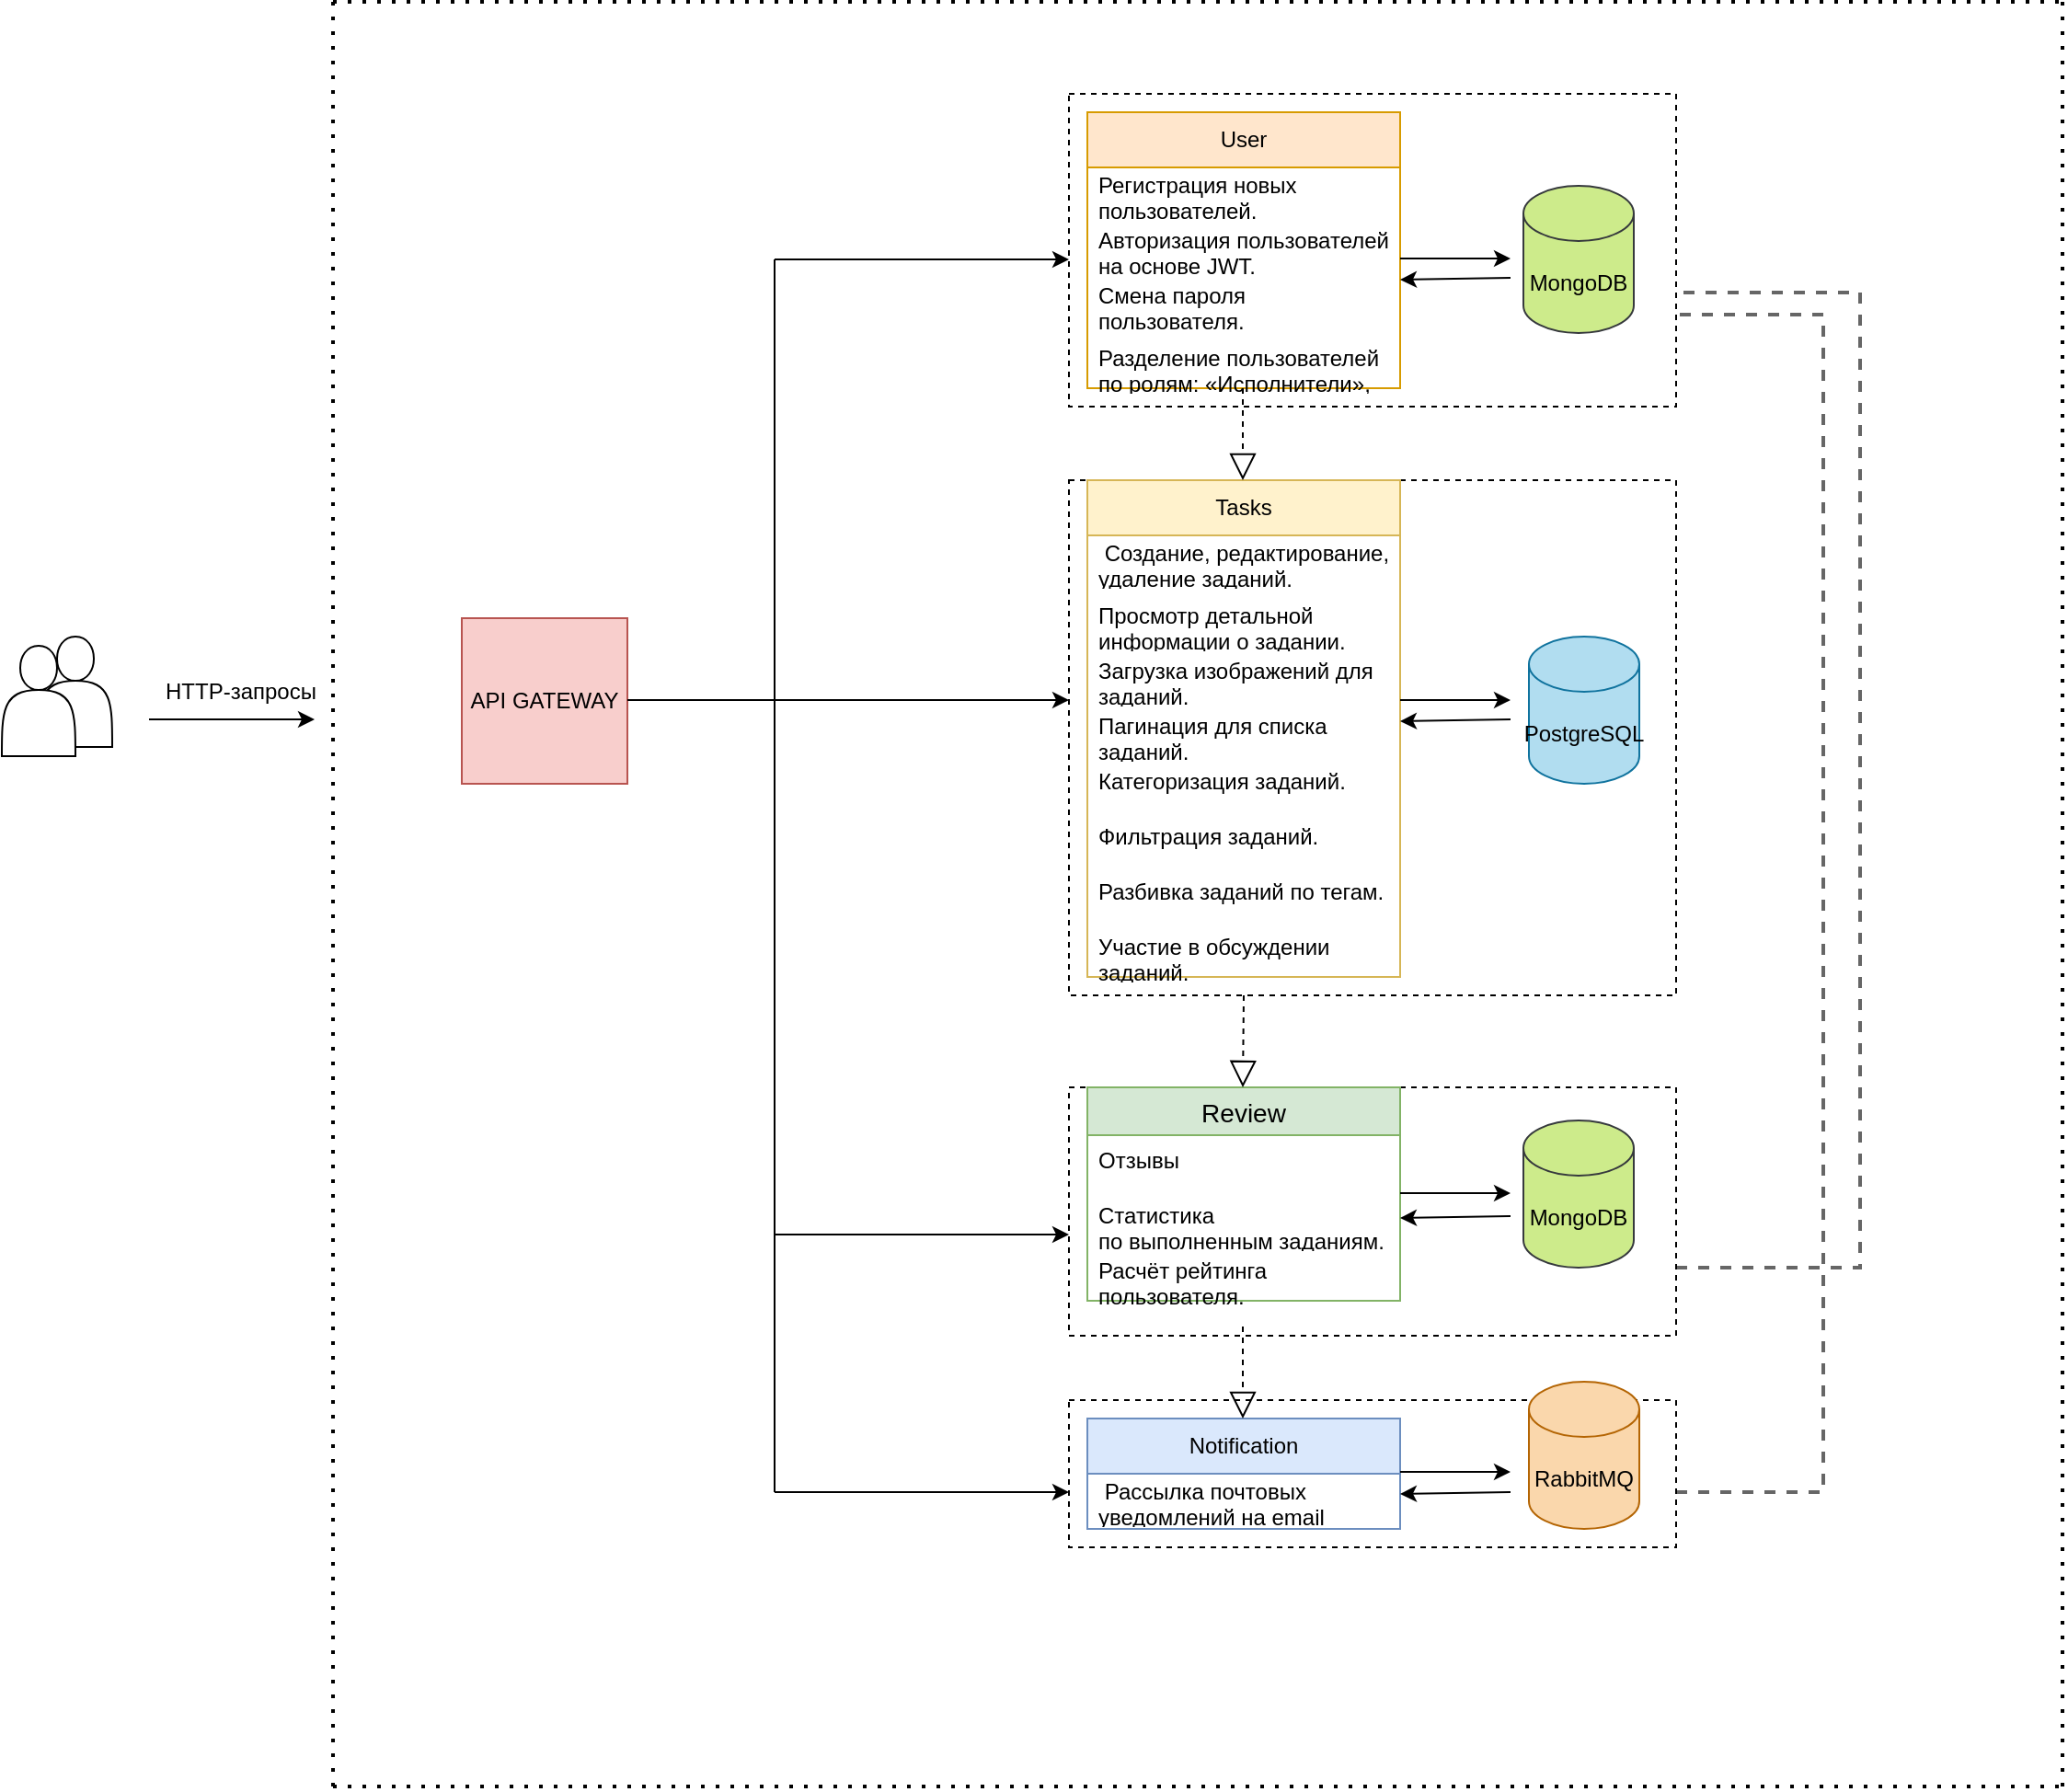 <mxfile version="21.0.8" type="device"><diagram name="Страница 1" id="S5I4MgPSoBJhPXdxnbfG"><mxGraphModel dx="2901" dy="1067" grid="1" gridSize="10" guides="1" tooltips="1" connect="1" arrows="1" fold="1" page="1" pageScale="1" pageWidth="827" pageHeight="1169" math="0" shadow="0"><root><mxCell id="0"/><mxCell id="1" parent="0"/><mxCell id="qtnn5yiQqdt-8949Kgfr-95" value="" style="rounded=0;whiteSpace=wrap;html=1;dashed=1;" vertex="1" parent="1"><mxGeometry x="520" y="790" width="330" height="80" as="geometry"/></mxCell><mxCell id="qtnn5yiQqdt-8949Kgfr-93" value="" style="rounded=0;whiteSpace=wrap;html=1;dashed=1;" vertex="1" parent="1"><mxGeometry x="520" y="620" width="330" height="135" as="geometry"/></mxCell><mxCell id="qtnn5yiQqdt-8949Kgfr-94" value="" style="rounded=0;whiteSpace=wrap;html=1;dashed=1;" vertex="1" parent="1"><mxGeometry x="520" y="80" width="330" height="170" as="geometry"/></mxCell><mxCell id="qtnn5yiQqdt-8949Kgfr-92" value="" style="rounded=0;whiteSpace=wrap;html=1;dashed=1;" vertex="1" parent="1"><mxGeometry x="520" y="290" width="330" height="280" as="geometry"/></mxCell><mxCell id="qtnn5yiQqdt-8949Kgfr-2" value="User" style="swimlane;fontStyle=0;childLayout=stackLayout;horizontal=1;startSize=30;horizontalStack=0;resizeParent=1;resizeParentMax=0;resizeLast=0;collapsible=1;marginBottom=0;whiteSpace=wrap;html=1;points=[[0,0,0,0,0],[0,0.25,0,0,0],[0,0.5,0,0,0],[0,0.75,0,0,0],[0,1,0,0,0],[0.25,0,0,0,0],[0.25,1,0,0,0],[0.5,0,0,0,0],[0.5,1,0,0,0],[0.75,0,0,0,0],[0.75,1,0,0,0],[1,0,0,0,0],[1,0.25,0,0,0],[1,0.5,0,0,0],[1,0.75,0,0,0],[1,1,0,0,0]];fillColor=#ffe6cc;strokeColor=#d79b00;" vertex="1" parent="1"><mxGeometry x="530" y="90" width="170" height="150" as="geometry"/></mxCell><mxCell id="qtnn5yiQqdt-8949Kgfr-3" value="Регистрация новых пользователей." style="text;strokeColor=none;fillColor=none;align=left;verticalAlign=middle;spacingLeft=4;spacingRight=4;overflow=hidden;points=[[0,0.5],[1,0.5]];portConstraint=eastwest;rotatable=0;whiteSpace=wrap;html=1;" vertex="1" parent="qtnn5yiQqdt-8949Kgfr-2"><mxGeometry y="30" width="170" height="30" as="geometry"/></mxCell><mxCell id="qtnn5yiQqdt-8949Kgfr-4" value="Авторизация пользователей на&amp;nbsp;основе JWT." style="text;strokeColor=none;fillColor=none;align=left;verticalAlign=middle;spacingLeft=4;spacingRight=4;overflow=hidden;points=[[0,0.5],[1,0.5]];portConstraint=eastwest;rotatable=0;whiteSpace=wrap;html=1;" vertex="1" parent="qtnn5yiQqdt-8949Kgfr-2"><mxGeometry y="60" width="170" height="30" as="geometry"/></mxCell><mxCell id="qtnn5yiQqdt-8949Kgfr-5" value="Смена пароля пользователя.&lt;br&gt;&lt;br&gt;" style="text;strokeColor=none;fillColor=none;align=left;verticalAlign=middle;spacingLeft=4;spacingRight=4;overflow=hidden;points=[[0,0.5],[1,0.5]];portConstraint=eastwest;rotatable=0;whiteSpace=wrap;html=1;" vertex="1" parent="qtnn5yiQqdt-8949Kgfr-2"><mxGeometry y="90" width="170" height="30" as="geometry"/></mxCell><mxCell id="qtnn5yiQqdt-8949Kgfr-34" value="Разделение пользователей по&amp;nbsp;ролям: «Исполнители», «Заказчики»." style="text;strokeColor=none;fillColor=none;spacingLeft=4;spacingRight=4;overflow=hidden;rotatable=0;points=[[0,0.5],[1,0.5]];portConstraint=eastwest;fontSize=12;whiteSpace=wrap;html=1;" vertex="1" parent="qtnn5yiQqdt-8949Kgfr-2"><mxGeometry y="120" width="170" height="30" as="geometry"/></mxCell><mxCell id="qtnn5yiQqdt-8949Kgfr-6" value="Notification" style="swimlane;fontStyle=0;childLayout=stackLayout;horizontal=1;startSize=30;horizontalStack=0;resizeParent=1;resizeParentMax=0;resizeLast=0;collapsible=1;marginBottom=0;whiteSpace=wrap;html=1;fillColor=#dae8fc;strokeColor=#6c8ebf;" vertex="1" parent="1"><mxGeometry x="530" y="800" width="170" height="60" as="geometry"/></mxCell><mxCell id="qtnn5yiQqdt-8949Kgfr-7" value="&amp;nbsp;Рассылка почтовых уведомлений на&amp;nbsp;email о&amp;nbsp;появлении новых заданий." style="text;strokeColor=none;fillColor=none;align=left;verticalAlign=middle;spacingLeft=4;spacingRight=4;overflow=hidden;points=[[0,0.5],[1,0.5]];portConstraint=eastwest;rotatable=0;whiteSpace=wrap;html=1;" vertex="1" parent="qtnn5yiQqdt-8949Kgfr-6"><mxGeometry y="30" width="170" height="30" as="geometry"/></mxCell><mxCell id="qtnn5yiQqdt-8949Kgfr-10" value="" style="endArrow=classic;html=1;rounded=0;" edge="1" parent="1"><mxGeometry width="50" height="50" relative="1" as="geometry"><mxPoint x="20" y="420" as="sourcePoint"/><mxPoint x="110" y="420" as="targetPoint"/></mxGeometry></mxCell><mxCell id="qtnn5yiQqdt-8949Kgfr-11" value="Tasks" style="swimlane;fontStyle=0;childLayout=stackLayout;horizontal=1;startSize=30;horizontalStack=0;resizeParent=1;resizeParentMax=0;resizeLast=0;collapsible=1;marginBottom=0;whiteSpace=wrap;html=1;fillColor=#fff2cc;strokeColor=#d6b656;" vertex="1" parent="1"><mxGeometry x="530" y="290" width="170" height="270" as="geometry"/></mxCell><mxCell id="qtnn5yiQqdt-8949Kgfr-13" value="&amp;nbsp;Создание, редактирование, удаление заданий." style="text;strokeColor=none;fillColor=none;align=left;verticalAlign=middle;spacingLeft=4;spacingRight=4;overflow=hidden;points=[[0,0.5],[1,0.5]];portConstraint=eastwest;rotatable=0;whiteSpace=wrap;html=1;" vertex="1" parent="qtnn5yiQqdt-8949Kgfr-11"><mxGeometry y="30" width="170" height="30" as="geometry"/></mxCell><mxCell id="qtnn5yiQqdt-8949Kgfr-36" value="Просмотр детальной информации о&amp;nbsp;задании." style="text;strokeColor=none;fillColor=none;spacingLeft=4;spacingRight=4;overflow=hidden;rotatable=0;points=[[0,0.5],[1,0.5]];portConstraint=eastwest;fontSize=12;whiteSpace=wrap;html=1;" vertex="1" parent="qtnn5yiQqdt-8949Kgfr-11"><mxGeometry y="60" width="170" height="30" as="geometry"/></mxCell><mxCell id="qtnn5yiQqdt-8949Kgfr-37" value="Загрузка изображений для заданий." style="text;strokeColor=none;fillColor=none;spacingLeft=4;spacingRight=4;overflow=hidden;rotatable=0;points=[[0,0.5],[1,0.5]];portConstraint=eastwest;fontSize=12;whiteSpace=wrap;html=1;" vertex="1" parent="qtnn5yiQqdt-8949Kgfr-11"><mxGeometry y="90" width="170" height="30" as="geometry"/></mxCell><mxCell id="qtnn5yiQqdt-8949Kgfr-39" value="Пагинация для списка заданий." style="text;strokeColor=none;fillColor=none;spacingLeft=4;spacingRight=4;overflow=hidden;rotatable=0;points=[[0,0.5],[1,0.5]];portConstraint=eastwest;fontSize=12;whiteSpace=wrap;html=1;" vertex="1" parent="qtnn5yiQqdt-8949Kgfr-11"><mxGeometry y="120" width="170" height="30" as="geometry"/></mxCell><mxCell id="qtnn5yiQqdt-8949Kgfr-40" value="Категоризация заданий." style="text;strokeColor=none;fillColor=none;spacingLeft=4;spacingRight=4;overflow=hidden;rotatable=0;points=[[0,0.5],[1,0.5]];portConstraint=eastwest;fontSize=12;whiteSpace=wrap;html=1;" vertex="1" parent="qtnn5yiQqdt-8949Kgfr-11"><mxGeometry y="150" width="170" height="30" as="geometry"/></mxCell><mxCell id="qtnn5yiQqdt-8949Kgfr-41" value="Фильтрация заданий." style="text;strokeColor=none;fillColor=none;spacingLeft=4;spacingRight=4;overflow=hidden;rotatable=0;points=[[0,0.5],[1,0.5]];portConstraint=eastwest;fontSize=12;whiteSpace=wrap;html=1;" vertex="1" parent="qtnn5yiQqdt-8949Kgfr-11"><mxGeometry y="180" width="170" height="30" as="geometry"/></mxCell><mxCell id="qtnn5yiQqdt-8949Kgfr-42" value="Разбивка заданий по&amp;nbsp;тегам." style="text;strokeColor=none;fillColor=none;spacingLeft=4;spacingRight=4;overflow=hidden;rotatable=0;points=[[0,0.5],[1,0.5]];portConstraint=eastwest;fontSize=12;whiteSpace=wrap;html=1;" vertex="1" parent="qtnn5yiQqdt-8949Kgfr-11"><mxGeometry y="210" width="170" height="30" as="geometry"/></mxCell><mxCell id="qtnn5yiQqdt-8949Kgfr-52" value="Участие в&amp;nbsp;обсуждении заданий." style="text;strokeColor=none;fillColor=none;spacingLeft=4;spacingRight=4;overflow=hidden;rotatable=0;points=[[0,0.5],[1,0.5]];portConstraint=eastwest;fontSize=12;whiteSpace=wrap;html=1;" vertex="1" parent="qtnn5yiQqdt-8949Kgfr-11"><mxGeometry y="240" width="170" height="30" as="geometry"/></mxCell><mxCell id="qtnn5yiQqdt-8949Kgfr-15" value="HTTP-запросы" style="text;strokeColor=none;align=center;fillColor=none;html=1;verticalAlign=middle;whiteSpace=wrap;rounded=0;" vertex="1" parent="1"><mxGeometry x="20" y="390" width="100" height="30" as="geometry"/></mxCell><mxCell id="qtnn5yiQqdt-8949Kgfr-17" value="API GATEWAY" style="whiteSpace=wrap;html=1;aspect=fixed;fillColor=#f8cecc;strokeColor=#b85450;" vertex="1" parent="1"><mxGeometry x="190" y="365" width="90" height="90" as="geometry"/></mxCell><mxCell id="qtnn5yiQqdt-8949Kgfr-44" value="Review" style="swimlane;fontStyle=0;childLayout=stackLayout;horizontal=1;startSize=26;horizontalStack=0;resizeParent=1;resizeParentMax=0;resizeLast=0;collapsible=1;marginBottom=0;align=center;fontSize=14;fillColor=#d5e8d4;strokeColor=#82b366;" vertex="1" parent="1"><mxGeometry x="530" y="620" width="170" height="116" as="geometry"/></mxCell><mxCell id="qtnn5yiQqdt-8949Kgfr-45" value="Отзывы" style="text;strokeColor=none;fillColor=none;spacingLeft=4;spacingRight=4;overflow=hidden;rotatable=0;points=[[0,0.5],[1,0.5]];portConstraint=eastwest;fontSize=12;whiteSpace=wrap;html=1;" vertex="1" parent="qtnn5yiQqdt-8949Kgfr-44"><mxGeometry y="26" width="170" height="30" as="geometry"/></mxCell><mxCell id="qtnn5yiQqdt-8949Kgfr-46" value="Статистика по&amp;nbsp;выполненным заданиям." style="text;strokeColor=none;fillColor=none;spacingLeft=4;spacingRight=4;overflow=hidden;rotatable=0;points=[[0,0.5],[1,0.5]];portConstraint=eastwest;fontSize=12;whiteSpace=wrap;html=1;" vertex="1" parent="qtnn5yiQqdt-8949Kgfr-44"><mxGeometry y="56" width="170" height="30" as="geometry"/></mxCell><mxCell id="qtnn5yiQqdt-8949Kgfr-47" value="Расчёт рейтинга пользователя." style="text;strokeColor=none;fillColor=none;spacingLeft=4;spacingRight=4;overflow=hidden;rotatable=0;points=[[0,0.5],[1,0.5]];portConstraint=eastwest;fontSize=12;whiteSpace=wrap;html=1;" vertex="1" parent="qtnn5yiQqdt-8949Kgfr-44"><mxGeometry y="86" width="170" height="30" as="geometry"/></mxCell><mxCell id="qtnn5yiQqdt-8949Kgfr-55" value="" style="endArrow=none;dashed=1;html=1;dashPattern=1 3;strokeWidth=2;rounded=0;" edge="1" parent="1"><mxGeometry width="50" height="50" relative="1" as="geometry"><mxPoint x="120" y="1000" as="sourcePoint"/><mxPoint x="120" y="30" as="targetPoint"/></mxGeometry></mxCell><mxCell id="qtnn5yiQqdt-8949Kgfr-56" value="" style="endArrow=none;dashed=1;html=1;dashPattern=1 3;strokeWidth=2;rounded=0;" edge="1" parent="1"><mxGeometry width="50" height="50" relative="1" as="geometry"><mxPoint x="120" y="30" as="sourcePoint"/><mxPoint x="1060" y="30" as="targetPoint"/></mxGeometry></mxCell><mxCell id="qtnn5yiQqdt-8949Kgfr-57" value="" style="endArrow=none;dashed=1;html=1;dashPattern=1 3;strokeWidth=2;rounded=0;" edge="1" parent="1"><mxGeometry width="50" height="50" relative="1" as="geometry"><mxPoint x="1060" y="1000" as="sourcePoint"/><mxPoint x="1060" y="30" as="targetPoint"/></mxGeometry></mxCell><mxCell id="qtnn5yiQqdt-8949Kgfr-58" value="" style="endArrow=none;dashed=1;html=1;dashPattern=1 3;strokeWidth=2;rounded=0;" edge="1" parent="1"><mxGeometry width="50" height="50" relative="1" as="geometry"><mxPoint x="120" y="1000" as="sourcePoint"/><mxPoint x="1060" y="1000" as="targetPoint"/></mxGeometry></mxCell><mxCell id="qtnn5yiQqdt-8949Kgfr-59" value="" style="shape=actor;whiteSpace=wrap;html=1;" vertex="1" parent="1"><mxGeometry x="-40" y="375" width="40" height="60" as="geometry"/></mxCell><mxCell id="qtnn5yiQqdt-8949Kgfr-60" value="" style="endArrow=none;html=1;rounded=0;" edge="1" parent="1"><mxGeometry width="50" height="50" relative="1" as="geometry"><mxPoint x="280" y="409.5" as="sourcePoint"/><mxPoint x="360" y="409.5" as="targetPoint"/></mxGeometry></mxCell><mxCell id="qtnn5yiQqdt-8949Kgfr-61" value="" style="endArrow=none;html=1;rounded=0;" edge="1" parent="1"><mxGeometry width="50" height="50" relative="1" as="geometry"><mxPoint x="360" y="840" as="sourcePoint"/><mxPoint x="360" y="170" as="targetPoint"/></mxGeometry></mxCell><mxCell id="qtnn5yiQqdt-8949Kgfr-62" value="" style="endArrow=classic;html=1;rounded=0;" edge="1" parent="1"><mxGeometry width="50" height="50" relative="1" as="geometry"><mxPoint x="360" y="170" as="sourcePoint"/><mxPoint x="520" y="170" as="targetPoint"/></mxGeometry></mxCell><mxCell id="qtnn5yiQqdt-8949Kgfr-63" value="" style="endArrow=classic;html=1;rounded=0;" edge="1" parent="1"><mxGeometry width="50" height="50" relative="1" as="geometry"><mxPoint x="360" y="409.5" as="sourcePoint"/><mxPoint x="520" y="409.5" as="targetPoint"/></mxGeometry></mxCell><mxCell id="qtnn5yiQqdt-8949Kgfr-64" value="" style="endArrow=classic;html=1;rounded=0;" edge="1" parent="1"><mxGeometry width="50" height="50" relative="1" as="geometry"><mxPoint x="360" y="700" as="sourcePoint"/><mxPoint x="520" y="700" as="targetPoint"/></mxGeometry></mxCell><mxCell id="qtnn5yiQqdt-8949Kgfr-65" value="" style="endArrow=classic;html=1;rounded=0;" edge="1" parent="1"><mxGeometry width="50" height="50" relative="1" as="geometry"><mxPoint x="360" y="840" as="sourcePoint"/><mxPoint x="520" y="840" as="targetPoint"/></mxGeometry></mxCell><mxCell id="qtnn5yiQqdt-8949Kgfr-70" value="" style="endArrow=block;dashed=1;endFill=0;endSize=12;html=1;rounded=0;" edge="1" parent="1"><mxGeometry width="160" relative="1" as="geometry"><mxPoint x="614.5" y="240" as="sourcePoint"/><mxPoint x="614.5" y="290" as="targetPoint"/></mxGeometry></mxCell><mxCell id="qtnn5yiQqdt-8949Kgfr-71" value="" style="endArrow=block;dashed=1;endFill=0;endSize=12;html=1;rounded=0;" edge="1" parent="1"><mxGeometry width="160" relative="1" as="geometry"><mxPoint x="615" y="570" as="sourcePoint"/><mxPoint x="614.5" y="620" as="targetPoint"/></mxGeometry></mxCell><mxCell id="qtnn5yiQqdt-8949Kgfr-72" value="" style="endArrow=block;dashed=1;endFill=0;endSize=12;html=1;rounded=0;" edge="1" parent="1"><mxGeometry width="160" relative="1" as="geometry"><mxPoint x="614.5" y="750" as="sourcePoint"/><mxPoint x="614.5" y="800" as="targetPoint"/></mxGeometry></mxCell><mxCell id="qtnn5yiQqdt-8949Kgfr-73" value="" style="shape=actor;whiteSpace=wrap;html=1;" vertex="1" parent="1"><mxGeometry x="-60" y="380" width="40" height="60" as="geometry"/></mxCell><mxCell id="qtnn5yiQqdt-8949Kgfr-75" value="" style="strokeWidth=2;html=1;shape=mxgraph.flowchart.annotation_1;align=left;pointerEvents=1;dashed=1;direction=west;opacity=60;" vertex="1" parent="1"><mxGeometry x="850" y="200" width="80" height="640" as="geometry"/></mxCell><mxCell id="qtnn5yiQqdt-8949Kgfr-77" value="" style="strokeWidth=2;html=1;shape=mxgraph.flowchart.annotation_1;align=left;pointerEvents=1;dashed=1;direction=west;opacity=60;" vertex="1" parent="1"><mxGeometry x="850" y="188" width="100" height="530" as="geometry"/></mxCell><mxCell id="qtnn5yiQqdt-8949Kgfr-78" value="" style="endArrow=classic;html=1;rounded=0;" edge="1" parent="1"><mxGeometry width="50" height="50" relative="1" as="geometry"><mxPoint x="700" y="169.5" as="sourcePoint"/><mxPoint x="760" y="169.5" as="targetPoint"/></mxGeometry></mxCell><mxCell id="qtnn5yiQqdt-8949Kgfr-80" value="" style="endArrow=classic;html=1;rounded=0;" edge="1" parent="1"><mxGeometry width="50" height="50" relative="1" as="geometry"><mxPoint x="760" y="180" as="sourcePoint"/><mxPoint x="700" y="181" as="targetPoint"/></mxGeometry></mxCell><mxCell id="qtnn5yiQqdt-8949Kgfr-81" value="MongoDB" style="shape=cylinder3;whiteSpace=wrap;html=1;boundedLbl=1;backgroundOutline=1;size=15;fillColor=#cdeb8b;strokeColor=#36393d;" vertex="1" parent="1"><mxGeometry x="767" y="130" width="60" height="80" as="geometry"/></mxCell><mxCell id="qtnn5yiQqdt-8949Kgfr-82" value="" style="endArrow=classic;html=1;rounded=0;" edge="1" parent="1"><mxGeometry width="50" height="50" relative="1" as="geometry"><mxPoint x="700" y="409.5" as="sourcePoint"/><mxPoint x="760" y="409.5" as="targetPoint"/></mxGeometry></mxCell><mxCell id="qtnn5yiQqdt-8949Kgfr-84" value="" style="endArrow=classic;html=1;rounded=0;" edge="1" parent="1"><mxGeometry width="50" height="50" relative="1" as="geometry"><mxPoint x="760" y="690" as="sourcePoint"/><mxPoint x="700" y="691" as="targetPoint"/></mxGeometry></mxCell><mxCell id="qtnn5yiQqdt-8949Kgfr-85" value="" style="endArrow=classic;html=1;rounded=0;" edge="1" parent="1"><mxGeometry width="50" height="50" relative="1" as="geometry"><mxPoint x="700" y="677.5" as="sourcePoint"/><mxPoint x="760" y="677.5" as="targetPoint"/></mxGeometry></mxCell><mxCell id="qtnn5yiQqdt-8949Kgfr-86" value="" style="endArrow=classic;html=1;rounded=0;" edge="1" parent="1"><mxGeometry width="50" height="50" relative="1" as="geometry"><mxPoint x="760" y="420" as="sourcePoint"/><mxPoint x="700" y="421" as="targetPoint"/></mxGeometry></mxCell><mxCell id="qtnn5yiQqdt-8949Kgfr-87" value="PostgreSQL" style="shape=cylinder3;whiteSpace=wrap;html=1;boundedLbl=1;backgroundOutline=1;size=15;fillColor=#b1ddf0;strokeColor=#10739e;" vertex="1" parent="1"><mxGeometry x="770" y="375" width="60" height="80" as="geometry"/></mxCell><mxCell id="qtnn5yiQqdt-8949Kgfr-88" value="MongoDB" style="shape=cylinder3;whiteSpace=wrap;html=1;boundedLbl=1;backgroundOutline=1;size=15;fillColor=#cdeb8b;strokeColor=#36393d;" vertex="1" parent="1"><mxGeometry x="767" y="638" width="60" height="80" as="geometry"/></mxCell><mxCell id="qtnn5yiQqdt-8949Kgfr-89" value="RabbitMQ" style="shape=cylinder3;whiteSpace=wrap;html=1;boundedLbl=1;backgroundOutline=1;size=15;fillColor=#fad7ac;strokeColor=#b46504;" vertex="1" parent="1"><mxGeometry x="770" y="780" width="60" height="80" as="geometry"/></mxCell><mxCell id="qtnn5yiQqdt-8949Kgfr-90" value="" style="endArrow=classic;html=1;rounded=0;" edge="1" parent="1"><mxGeometry width="50" height="50" relative="1" as="geometry"><mxPoint x="700" y="829" as="sourcePoint"/><mxPoint x="760" y="829" as="targetPoint"/></mxGeometry></mxCell><mxCell id="qtnn5yiQqdt-8949Kgfr-91" value="" style="endArrow=classic;html=1;rounded=0;" edge="1" parent="1"><mxGeometry width="50" height="50" relative="1" as="geometry"><mxPoint x="760" y="840" as="sourcePoint"/><mxPoint x="700" y="841" as="targetPoint"/></mxGeometry></mxCell></root></mxGraphModel></diagram></mxfile>